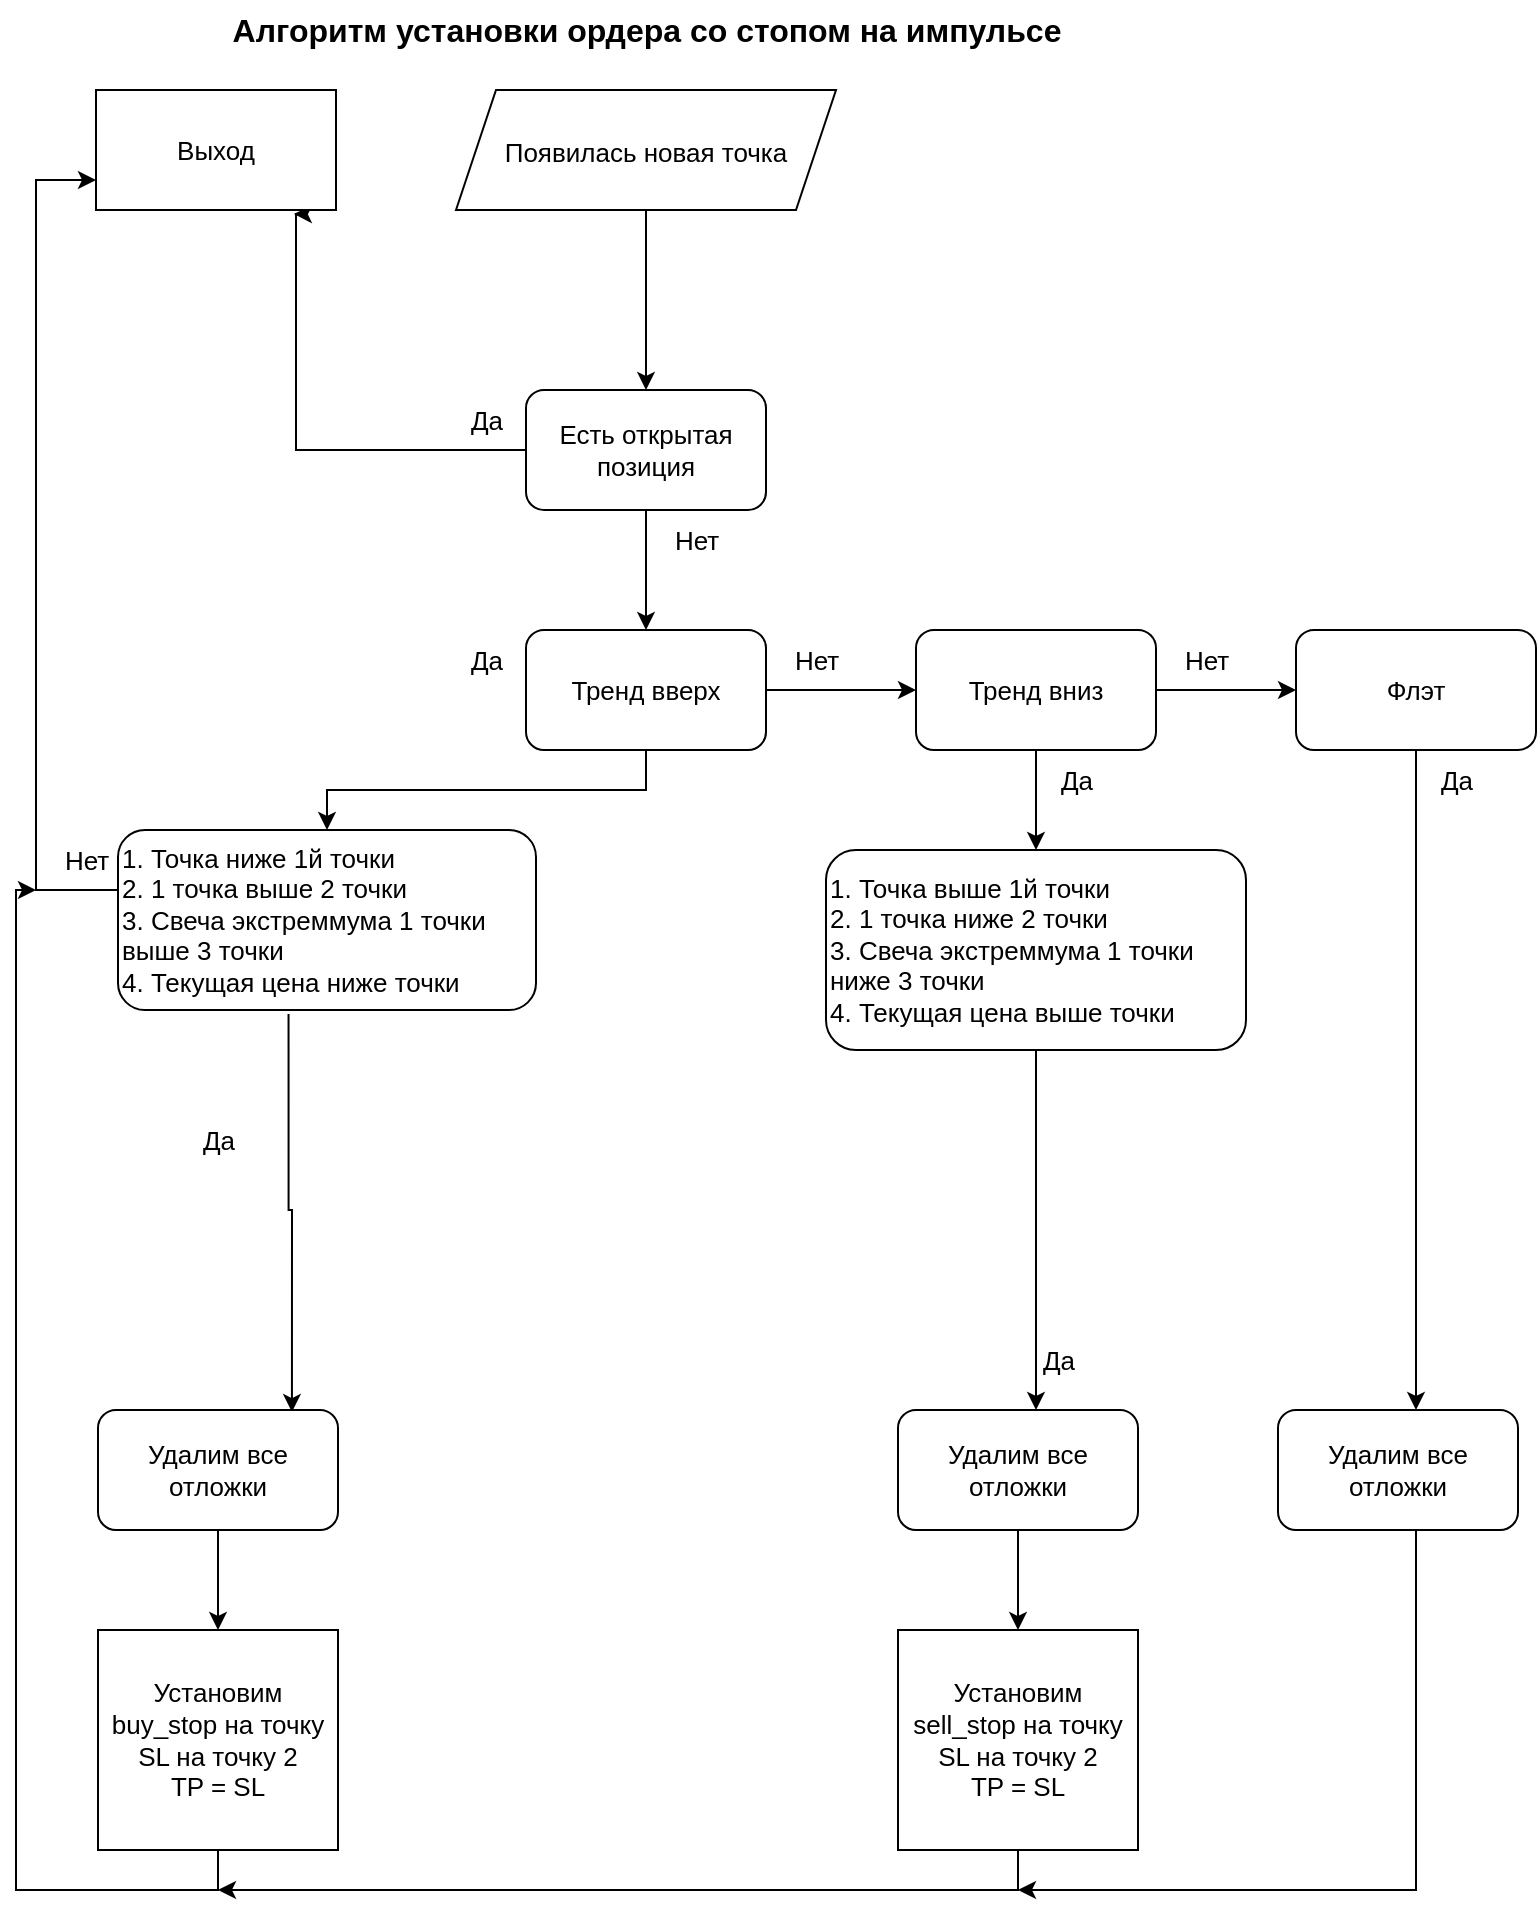 <mxfile version="20.3.0" type="device"><diagram id="J9iq9fuHtgOFlGYuTdjQ" name="Page-1"><mxGraphModel dx="1422" dy="865" grid="1" gridSize="10" guides="1" tooltips="1" connect="1" arrows="1" fold="1" page="1" pageScale="1" pageWidth="1169" pageHeight="1654" math="0" shadow="0"><root><mxCell id="0"/><mxCell id="1" parent="0"/><mxCell id="LjvWKgR-yTLlzW9jY6tI-1" value="Алгоритм установки ордера со стопом на импульсе" style="text;html=1;align=center;verticalAlign=middle;resizable=0;points=[];autosize=1;strokeColor=none;fillColor=none;fontSize=16;fontStyle=1" parent="1" vertex="1"><mxGeometry x="365" y="15" width="440" height="30" as="geometry"/></mxCell><mxCell id="LjvWKgR-yTLlzW9jY6tI-4" style="edgeStyle=orthogonalEdgeStyle;rounded=0;orthogonalLoop=1;jettySize=auto;html=1;entryX=0.5;entryY=0;entryDx=0;entryDy=0;fontSize=13;" parent="1" source="LjvWKgR-yTLlzW9jY6tI-2" target="LjvWKgR-yTLlzW9jY6tI-3" edge="1"><mxGeometry relative="1" as="geometry"/></mxCell><mxCell id="LjvWKgR-yTLlzW9jY6tI-2" value="&lt;font style=&quot;font-size: 13px;&quot;&gt;Появилась новая точка&lt;/font&gt;" style="shape=parallelogram;perimeter=parallelogramPerimeter;whiteSpace=wrap;html=1;fixedSize=1;fontSize=16;" parent="1" vertex="1"><mxGeometry x="490" y="60" width="190" height="60" as="geometry"/></mxCell><mxCell id="LjvWKgR-yTLlzW9jY6tI-6" value="" style="edgeStyle=orthogonalEdgeStyle;rounded=0;orthogonalLoop=1;jettySize=auto;html=1;fontSize=13;entryX=0.825;entryY=1.033;entryDx=0;entryDy=0;entryPerimeter=0;" parent="1" source="LjvWKgR-yTLlzW9jY6tI-3" target="LjvWKgR-yTLlzW9jY6tI-7" edge="1"><mxGeometry relative="1" as="geometry"><mxPoint x="445" y="240" as="targetPoint"/><Array as="points"><mxPoint x="410" y="240"/></Array></mxGeometry></mxCell><mxCell id="LjvWKgR-yTLlzW9jY6tI-10" style="edgeStyle=orthogonalEdgeStyle;rounded=0;orthogonalLoop=1;jettySize=auto;html=1;entryX=0.5;entryY=0;entryDx=0;entryDy=0;fontSize=13;" parent="1" source="LjvWKgR-yTLlzW9jY6tI-3" target="LjvWKgR-yTLlzW9jY6tI-9" edge="1"><mxGeometry relative="1" as="geometry"/></mxCell><mxCell id="LjvWKgR-yTLlzW9jY6tI-3" value="Есть открытая позиция" style="rounded=1;whiteSpace=wrap;html=1;fontSize=13;" parent="1" vertex="1"><mxGeometry x="525" y="210" width="120" height="60" as="geometry"/></mxCell><mxCell id="LjvWKgR-yTLlzW9jY6tI-7" value="Выход" style="rounded=0;whiteSpace=wrap;html=1;fontSize=13;" parent="1" vertex="1"><mxGeometry x="310" y="60" width="120" height="60" as="geometry"/></mxCell><mxCell id="LjvWKgR-yTLlzW9jY6tI-8" value="Да" style="text;html=1;align=center;verticalAlign=middle;resizable=0;points=[];autosize=1;strokeColor=none;fillColor=none;fontSize=13;" parent="1" vertex="1"><mxGeometry x="485" y="210" width="40" height="30" as="geometry"/></mxCell><mxCell id="LjvWKgR-yTLlzW9jY6tI-12" style="edgeStyle=orthogonalEdgeStyle;rounded=0;orthogonalLoop=1;jettySize=auto;html=1;entryX=0.5;entryY=0;entryDx=0;entryDy=0;fontSize=13;" parent="1" source="LjvWKgR-yTLlzW9jY6tI-9" target="LjvWKgR-yTLlzW9jY6tI-11" edge="1"><mxGeometry relative="1" as="geometry"/></mxCell><mxCell id="LjvWKgR-yTLlzW9jY6tI-29" style="edgeStyle=orthogonalEdgeStyle;rounded=0;orthogonalLoop=1;jettySize=auto;html=1;entryX=0;entryY=0.5;entryDx=0;entryDy=0;fontSize=13;" parent="1" source="LjvWKgR-yTLlzW9jY6tI-9" target="LjvWKgR-yTLlzW9jY6tI-19" edge="1"><mxGeometry relative="1" as="geometry"/></mxCell><mxCell id="LjvWKgR-yTLlzW9jY6tI-9" value="Тренд вверх" style="rounded=1;whiteSpace=wrap;html=1;fontSize=13;" parent="1" vertex="1"><mxGeometry x="525" y="330" width="120" height="60" as="geometry"/></mxCell><mxCell id="LjvWKgR-yTLlzW9jY6tI-18" style="edgeStyle=orthogonalEdgeStyle;rounded=0;orthogonalLoop=1;jettySize=auto;html=1;fontSize=13;exitX=0.408;exitY=1.022;exitDx=0;exitDy=0;exitPerimeter=0;entryX=0.808;entryY=0.017;entryDx=0;entryDy=0;entryPerimeter=0;" parent="1" source="LjvWKgR-yTLlzW9jY6tI-11" target="LjvWKgR-yTLlzW9jY6tI-17" edge="1"><mxGeometry relative="1" as="geometry"><mxPoint x="371" y="650" as="sourcePoint"/><mxPoint x="406" y="710" as="targetPoint"/></mxGeometry></mxCell><mxCell id="LjvWKgR-yTLlzW9jY6tI-22" style="edgeStyle=orthogonalEdgeStyle;rounded=0;orthogonalLoop=1;jettySize=auto;html=1;entryX=0;entryY=0.75;entryDx=0;entryDy=0;fontSize=13;" parent="1" source="LjvWKgR-yTLlzW9jY6tI-11" target="LjvWKgR-yTLlzW9jY6tI-7" edge="1"><mxGeometry relative="1" as="geometry"><Array as="points"><mxPoint x="280" y="460"/><mxPoint x="280" y="105"/></Array></mxGeometry></mxCell><mxCell id="LjvWKgR-yTLlzW9jY6tI-11" value="1. Точка ниже 1й точки&lt;br&gt;2. 1 точка выше 2 точки&lt;br&gt;3. Свеча экстреммума 1 точки выше 3 точки&lt;br&gt;4. Текущая цена ниже точки" style="rounded=1;whiteSpace=wrap;html=1;fontSize=13;align=left;" parent="1" vertex="1"><mxGeometry x="321" y="430" width="209" height="90" as="geometry"/></mxCell><mxCell id="LjvWKgR-yTLlzW9jY6tI-15" value="Да" style="text;html=1;align=center;verticalAlign=middle;resizable=0;points=[];autosize=1;strokeColor=none;fillColor=none;fontSize=13;" parent="1" vertex="1"><mxGeometry x="485" y="330" width="40" height="30" as="geometry"/></mxCell><mxCell id="LjvWKgR-yTLlzW9jY6tI-26" style="edgeStyle=orthogonalEdgeStyle;rounded=0;orthogonalLoop=1;jettySize=auto;html=1;entryX=0.5;entryY=0;entryDx=0;entryDy=0;fontSize=13;" parent="1" source="LjvWKgR-yTLlzW9jY6tI-17" target="LjvWKgR-yTLlzW9jY6tI-25" edge="1"><mxGeometry relative="1" as="geometry"/></mxCell><mxCell id="LjvWKgR-yTLlzW9jY6tI-17" value="Удалим все отложки" style="rounded=1;whiteSpace=wrap;html=1;fontSize=13;" parent="1" vertex="1"><mxGeometry x="311" y="720" width="120" height="60" as="geometry"/></mxCell><mxCell id="LjvWKgR-yTLlzW9jY6tI-37" style="edgeStyle=orthogonalEdgeStyle;rounded=0;orthogonalLoop=1;jettySize=auto;html=1;entryX=0.5;entryY=0;entryDx=0;entryDy=0;fontSize=13;" parent="1" source="LjvWKgR-yTLlzW9jY6tI-19" target="LjvWKgR-yTLlzW9jY6tI-32" edge="1"><mxGeometry relative="1" as="geometry"/></mxCell><mxCell id="LjvWKgR-yTLlzW9jY6tI-42" style="edgeStyle=orthogonalEdgeStyle;rounded=0;orthogonalLoop=1;jettySize=auto;html=1;entryX=0;entryY=0.5;entryDx=0;entryDy=0;fontSize=13;" parent="1" source="LjvWKgR-yTLlzW9jY6tI-19" target="LjvWKgR-yTLlzW9jY6tI-41" edge="1"><mxGeometry relative="1" as="geometry"/></mxCell><mxCell id="LjvWKgR-yTLlzW9jY6tI-19" value="Тренд вниз" style="rounded=1;whiteSpace=wrap;html=1;fontSize=13;" parent="1" vertex="1"><mxGeometry x="720" y="330" width="120" height="60" as="geometry"/></mxCell><mxCell id="LjvWKgR-yTLlzW9jY6tI-20" value="Да" style="text;html=1;align=center;verticalAlign=middle;resizable=0;points=[];autosize=1;strokeColor=none;fillColor=none;fontSize=13;" parent="1" vertex="1"><mxGeometry x="351" y="570" width="40" height="30" as="geometry"/></mxCell><mxCell id="LjvWKgR-yTLlzW9jY6tI-23" value="Нет" style="text;html=1;align=center;verticalAlign=middle;resizable=0;points=[];autosize=1;strokeColor=none;fillColor=none;fontSize=13;" parent="1" vertex="1"><mxGeometry x="280" y="430" width="50" height="30" as="geometry"/></mxCell><mxCell id="LjvWKgR-yTLlzW9jY6tI-28" style="edgeStyle=orthogonalEdgeStyle;rounded=0;orthogonalLoop=1;jettySize=auto;html=1;fontSize=13;" parent="1" source="LjvWKgR-yTLlzW9jY6tI-25" edge="1"><mxGeometry relative="1" as="geometry"><Array as="points"><mxPoint x="371" y="960"/><mxPoint x="270" y="960"/></Array><mxPoint x="280" y="460" as="targetPoint"/></mxGeometry></mxCell><mxCell id="LjvWKgR-yTLlzW9jY6tI-25" value="Установим buy_stop на точку&lt;br&gt;SL на точку 2&lt;br&gt;TP = SL" style="rounded=0;whiteSpace=wrap;html=1;fontSize=13;" parent="1" vertex="1"><mxGeometry x="311" y="830" width="120" height="110" as="geometry"/></mxCell><mxCell id="LjvWKgR-yTLlzW9jY6tI-30" value="Нет" style="text;html=1;align=center;verticalAlign=middle;resizable=0;points=[];autosize=1;strokeColor=none;fillColor=none;fontSize=13;" parent="1" vertex="1"><mxGeometry x="585" y="270" width="50" height="30" as="geometry"/></mxCell><mxCell id="tMA9o6ygd3o_XItZSX0E-2" style="edgeStyle=orthogonalEdgeStyle;rounded=0;orthogonalLoop=1;jettySize=auto;html=1;" parent="1" source="LjvWKgR-yTLlzW9jY6tI-32" edge="1"><mxGeometry relative="1" as="geometry"><mxPoint x="780" y="720" as="targetPoint"/></mxGeometry></mxCell><mxCell id="LjvWKgR-yTLlzW9jY6tI-32" value="1. Точка выше 1й точки&lt;br&gt;2. 1 точка ниже 2 точки&lt;br&gt;3. Свеча экстреммума 1 точки ниже 3 точки&lt;br&gt;4. Текущая цена выше точки" style="rounded=1;whiteSpace=wrap;html=1;fontSize=13;align=left;" parent="1" vertex="1"><mxGeometry x="675" y="440" width="210" height="100" as="geometry"/></mxCell><mxCell id="LjvWKgR-yTLlzW9jY6tI-33" style="edgeStyle=orthogonalEdgeStyle;rounded=0;orthogonalLoop=1;jettySize=auto;html=1;entryX=0.5;entryY=0;entryDx=0;entryDy=0;fontSize=13;" parent="1" source="LjvWKgR-yTLlzW9jY6tI-34" target="LjvWKgR-yTLlzW9jY6tI-36" edge="1"><mxGeometry relative="1" as="geometry"/></mxCell><mxCell id="LjvWKgR-yTLlzW9jY6tI-34" value="Удалим все отложки" style="rounded=1;whiteSpace=wrap;html=1;fontSize=13;" parent="1" vertex="1"><mxGeometry x="711" y="720" width="120" height="60" as="geometry"/></mxCell><mxCell id="LjvWKgR-yTLlzW9jY6tI-35" value="Да" style="text;html=1;align=center;verticalAlign=middle;resizable=0;points=[];autosize=1;strokeColor=none;fillColor=none;fontSize=13;" parent="1" vertex="1"><mxGeometry x="771" y="680" width="40" height="30" as="geometry"/></mxCell><mxCell id="LjvWKgR-yTLlzW9jY6tI-40" style="edgeStyle=orthogonalEdgeStyle;rounded=0;orthogonalLoop=1;jettySize=auto;html=1;fontSize=13;exitX=0.5;exitY=1;exitDx=0;exitDy=0;" parent="1" source="LjvWKgR-yTLlzW9jY6tI-36" edge="1"><mxGeometry relative="1" as="geometry"><mxPoint x="371" y="960" as="targetPoint"/><Array as="points"><mxPoint x="771" y="960"/></Array></mxGeometry></mxCell><mxCell id="LjvWKgR-yTLlzW9jY6tI-36" value="Установим sell_stop на точку&lt;br&gt;SL на точку 2&lt;br&gt;TP = SL" style="rounded=0;whiteSpace=wrap;html=1;fontSize=13;" parent="1" vertex="1"><mxGeometry x="711" y="830" width="120" height="110" as="geometry"/></mxCell><mxCell id="LjvWKgR-yTLlzW9jY6tI-38" value="Да" style="text;html=1;align=center;verticalAlign=middle;resizable=0;points=[];autosize=1;strokeColor=none;fillColor=none;fontSize=13;" parent="1" vertex="1"><mxGeometry x="780" y="390" width="40" height="30" as="geometry"/></mxCell><mxCell id="LjvWKgR-yTLlzW9jY6tI-39" value="Нет" style="text;html=1;align=center;verticalAlign=middle;resizable=0;points=[];autosize=1;strokeColor=none;fillColor=none;fontSize=13;" parent="1" vertex="1"><mxGeometry x="645" y="330" width="50" height="30" as="geometry"/></mxCell><mxCell id="LjvWKgR-yTLlzW9jY6tI-44" style="edgeStyle=orthogonalEdgeStyle;rounded=0;orthogonalLoop=1;jettySize=auto;html=1;fontSize=13;" parent="1" source="LjvWKgR-yTLlzW9jY6tI-41" edge="1"><mxGeometry relative="1" as="geometry"><mxPoint x="970" y="720" as="targetPoint"/><Array as="points"><mxPoint x="970" y="720"/></Array></mxGeometry></mxCell><mxCell id="LjvWKgR-yTLlzW9jY6tI-41" value="Флэт" style="rounded=1;whiteSpace=wrap;html=1;fontSize=13;" parent="1" vertex="1"><mxGeometry x="910" y="330" width="120" height="60" as="geometry"/></mxCell><mxCell id="LjvWKgR-yTLlzW9jY6tI-45" style="edgeStyle=orthogonalEdgeStyle;rounded=0;orthogonalLoop=1;jettySize=auto;html=1;fontSize=13;" parent="1" source="LjvWKgR-yTLlzW9jY6tI-43" edge="1"><mxGeometry relative="1" as="geometry"><mxPoint x="771" y="960" as="targetPoint"/><Array as="points"><mxPoint x="970" y="960"/></Array></mxGeometry></mxCell><mxCell id="LjvWKgR-yTLlzW9jY6tI-43" value="Удалим все отложки" style="rounded=1;whiteSpace=wrap;html=1;fontSize=13;" parent="1" vertex="1"><mxGeometry x="901" y="720" width="120" height="60" as="geometry"/></mxCell><mxCell id="LjvWKgR-yTLlzW9jY6tI-46" value="Нет" style="text;html=1;align=center;verticalAlign=middle;resizable=0;points=[];autosize=1;strokeColor=none;fillColor=none;fontSize=13;" parent="1" vertex="1"><mxGeometry x="840" y="330" width="50" height="30" as="geometry"/></mxCell><mxCell id="LjvWKgR-yTLlzW9jY6tI-47" value="Да" style="text;html=1;align=center;verticalAlign=middle;resizable=0;points=[];autosize=1;strokeColor=none;fillColor=none;fontSize=13;" parent="1" vertex="1"><mxGeometry x="970" y="390" width="40" height="30" as="geometry"/></mxCell></root></mxGraphModel></diagram></mxfile>